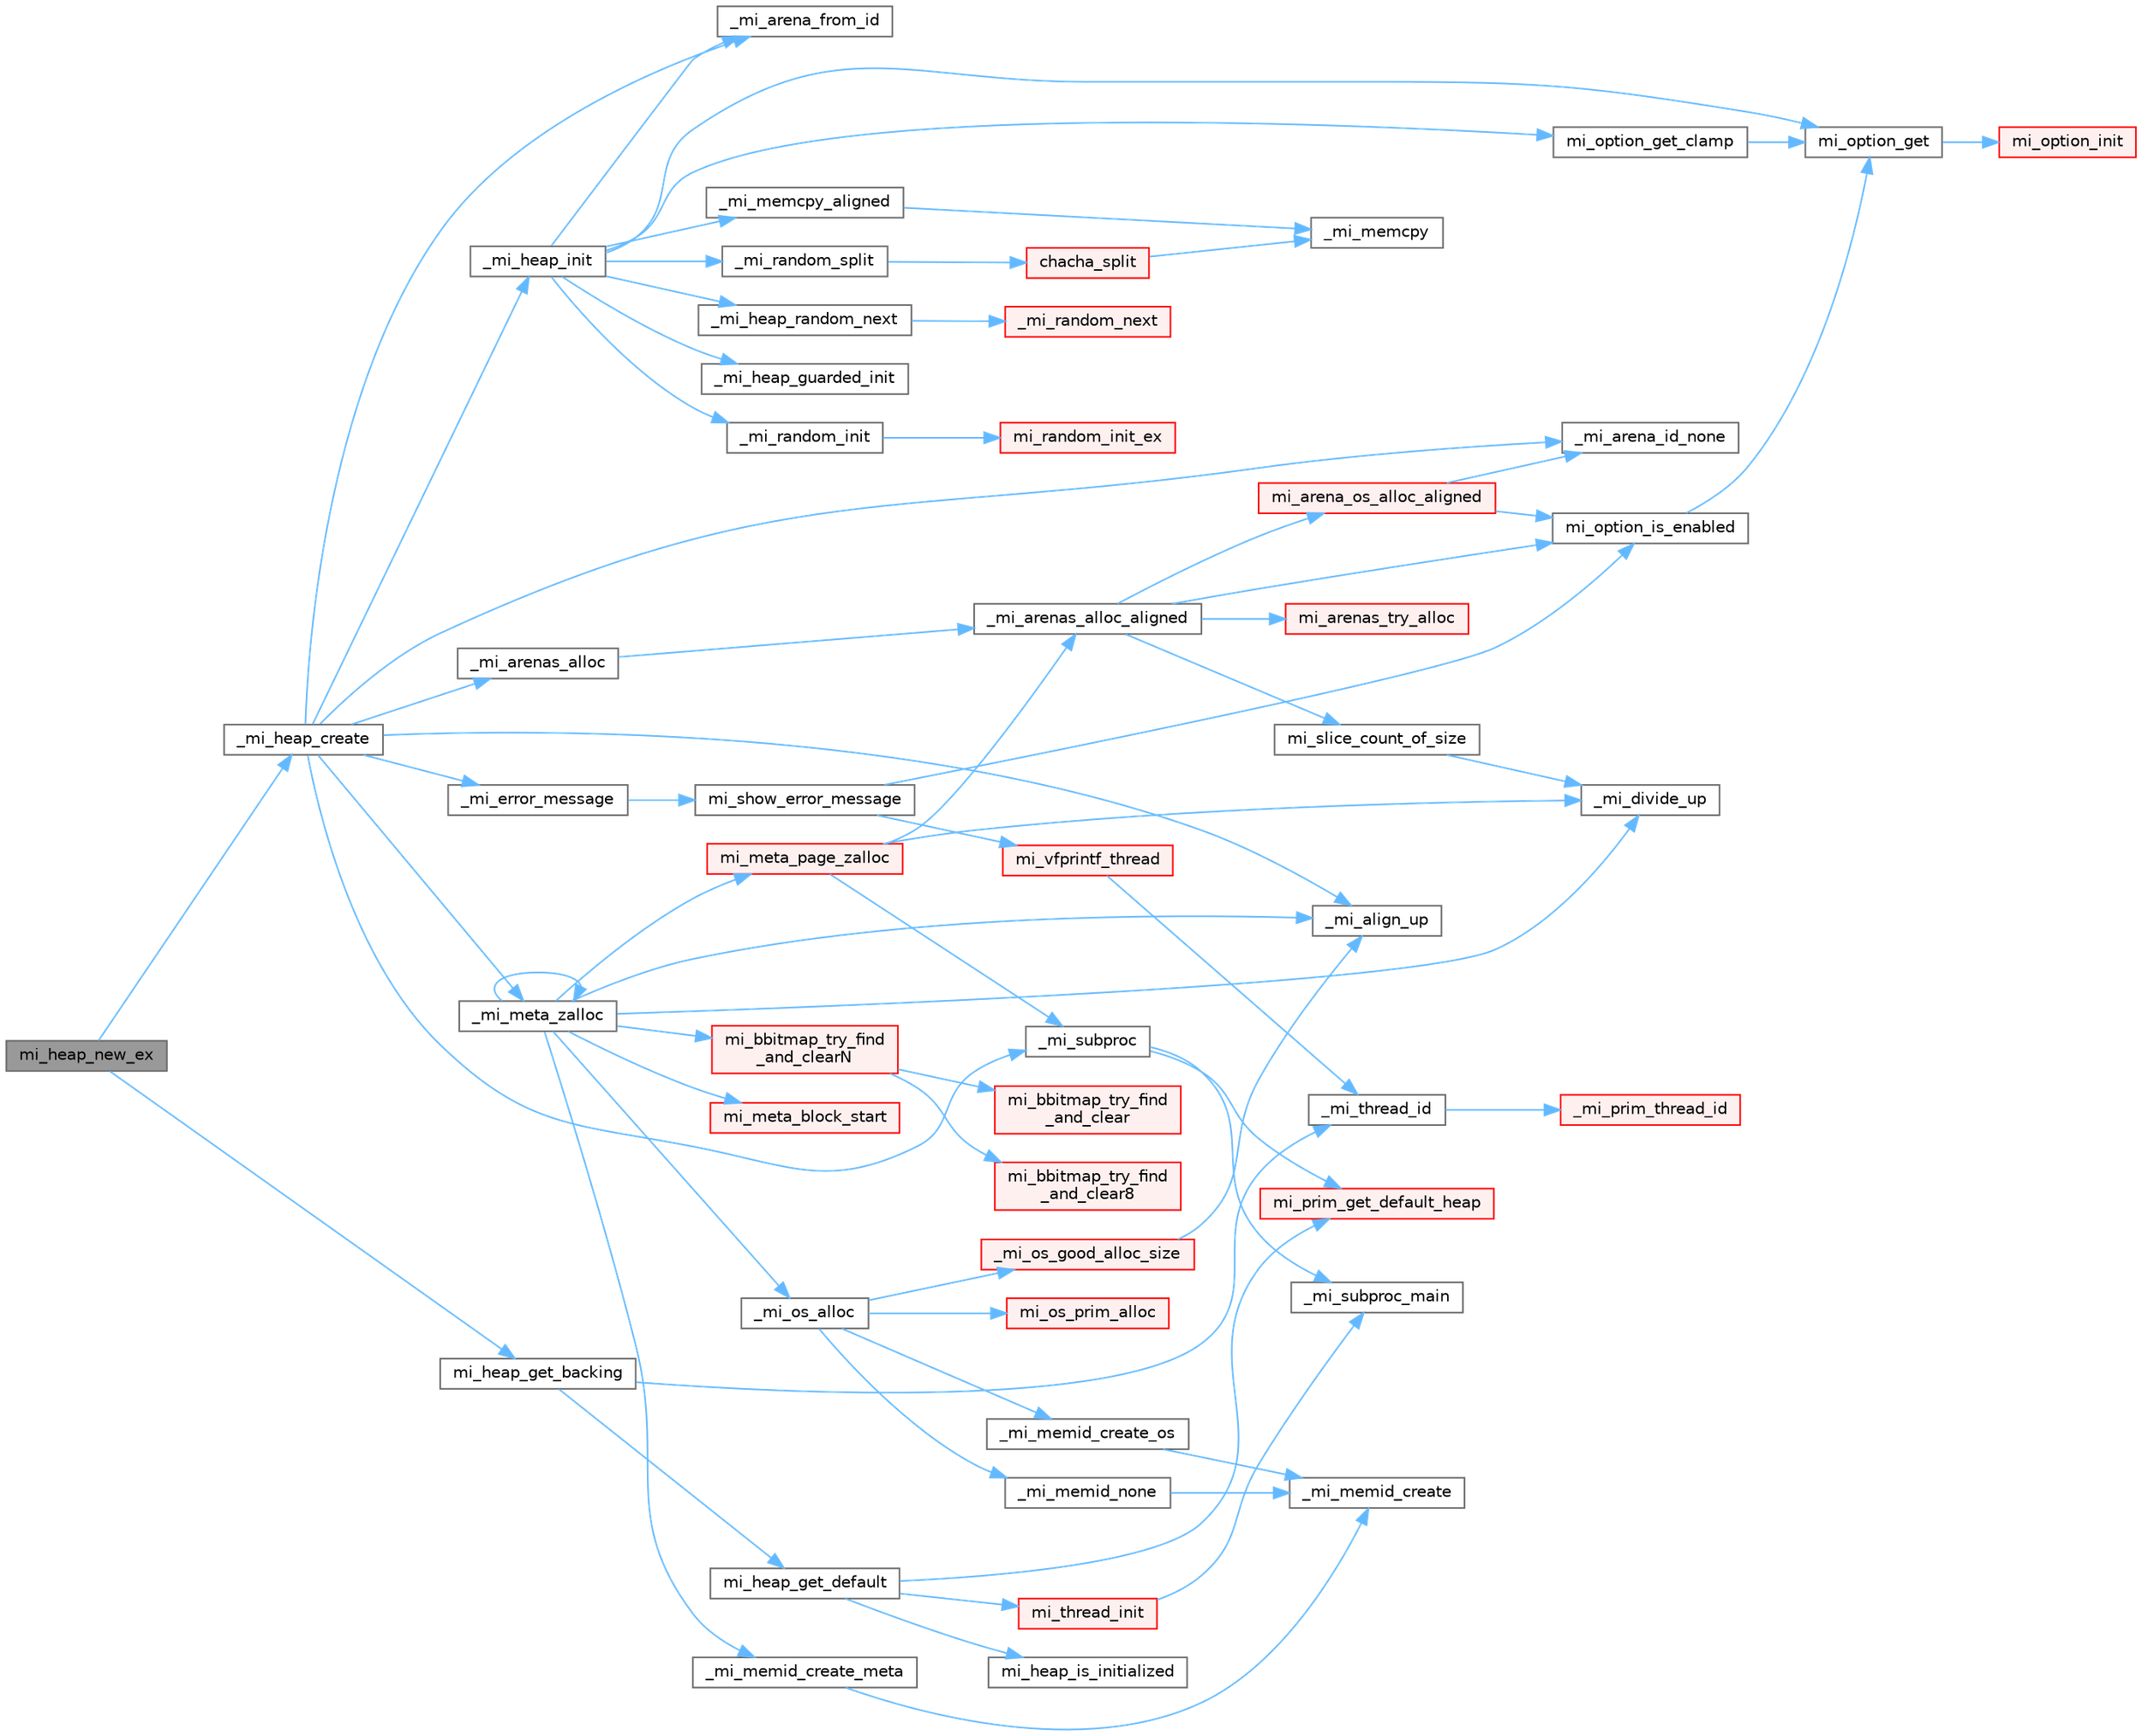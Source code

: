digraph "mi_heap_new_ex"
{
 // LATEX_PDF_SIZE
  bgcolor="transparent";
  edge [fontname=Helvetica,fontsize=10,labelfontname=Helvetica,labelfontsize=10];
  node [fontname=Helvetica,fontsize=10,shape=box,height=0.2,width=0.4];
  rankdir="LR";
  Node1 [id="Node000001",label="mi_heap_new_ex",height=0.2,width=0.4,color="gray40", fillcolor="grey60", style="filled", fontcolor="black",tooltip="Create a new heap"];
  Node1 -> Node2 [id="edge1_Node000001_Node000002",color="steelblue1",style="solid",tooltip=" "];
  Node2 [id="Node000002",label="_mi_heap_create",height=0.2,width=0.4,color="grey40", fillcolor="white", style="filled",URL="$heap_8c.html#ab157bb90e19404331b916893a0ad27a2",tooltip=" "];
  Node2 -> Node3 [id="edge2_Node000002_Node000003",color="steelblue1",style="solid",tooltip=" "];
  Node3 [id="Node000003",label="_mi_align_up",height=0.2,width=0.4,color="grey40", fillcolor="white", style="filled",URL="$_e_a_s_t_l_2packages_2mimalloc_2include_2mimalloc_2internal_8h.html#a7f35944d44d8a16365072023dd19e0da",tooltip=" "];
  Node2 -> Node4 [id="edge3_Node000002_Node000004",color="steelblue1",style="solid",tooltip=" "];
  Node4 [id="Node000004",label="_mi_arena_from_id",height=0.2,width=0.4,color="grey40", fillcolor="white", style="filled",URL="$arena_8c.html#a3b9deaaeb6e6725448b686d3025260ef",tooltip=" "];
  Node2 -> Node5 [id="edge4_Node000002_Node000005",color="steelblue1",style="solid",tooltip=" "];
  Node5 [id="Node000005",label="_mi_arena_id_none",height=0.2,width=0.4,color="grey40", fillcolor="white", style="filled",URL="$arena_8c.html#a3f182e53b3afc059fe50cb4ad6756dc1",tooltip=" "];
  Node2 -> Node6 [id="edge5_Node000002_Node000006",color="steelblue1",style="solid",tooltip=" "];
  Node6 [id="Node000006",label="_mi_arenas_alloc",height=0.2,width=0.4,color="grey40", fillcolor="white", style="filled",URL="$arena_8c.html#aef9cc60b19204b141072ef923ee3d76f",tooltip=" "];
  Node6 -> Node7 [id="edge6_Node000006_Node000007",color="steelblue1",style="solid",tooltip=" "];
  Node7 [id="Node000007",label="_mi_arenas_alloc_aligned",height=0.2,width=0.4,color="grey40", fillcolor="white", style="filled",URL="$arena_8c.html#ac3ca9c0300ae2a2e700ec85ebe85d461",tooltip=" "];
  Node7 -> Node8 [id="edge7_Node000007_Node000008",color="steelblue1",style="solid",tooltip=" "];
  Node8 [id="Node000008",label="mi_arena_os_alloc_aligned",height=0.2,width=0.4,color="red", fillcolor="#FFF0F0", style="filled",URL="$arena_8c.html#a2006e5e5adff15eb41bb9ab90570fbe2",tooltip=" "];
  Node8 -> Node5 [id="edge8_Node000008_Node000005",color="steelblue1",style="solid",tooltip=" "];
  Node8 -> Node23 [id="edge9_Node000008_Node000023",color="steelblue1",style="solid",tooltip=" "];
  Node23 [id="Node000023",label="mi_option_is_enabled",height=0.2,width=0.4,color="grey40", fillcolor="white", style="filled",URL="$group__options.html#ga459ad98f18b3fc9275474807fe0ca188",tooltip=" "];
  Node23 -> Node24 [id="edge10_Node000023_Node000024",color="steelblue1",style="solid",tooltip=" "];
  Node24 [id="Node000024",label="mi_option_get",height=0.2,width=0.4,color="grey40", fillcolor="white", style="filled",URL="$group__options.html#ga7e8af195cc81d3fa64ccf2662caa565a",tooltip=" "];
  Node24 -> Node25 [id="edge11_Node000024_Node000025",color="steelblue1",style="solid",tooltip=" "];
  Node25 [id="Node000025",label="mi_option_init",height=0.2,width=0.4,color="red", fillcolor="#FFF0F0", style="filled",URL="$options_8c.html#a61970c5b942f29a5dea8a39742421cfe",tooltip=" "];
  Node7 -> Node95 [id="edge12_Node000007_Node000095",color="steelblue1",style="solid",tooltip=" "];
  Node95 [id="Node000095",label="mi_arenas_try_alloc",height=0.2,width=0.4,color="red", fillcolor="#FFF0F0", style="filled",URL="$arena_8c.html#a7bb972f39f5597d5721a9a2f8139fdf8",tooltip=" "];
  Node7 -> Node23 [id="edge13_Node000007_Node000023",color="steelblue1",style="solid",tooltip=" "];
  Node7 -> Node152 [id="edge14_Node000007_Node000152",color="steelblue1",style="solid",tooltip=" "];
  Node152 [id="Node000152",label="mi_slice_count_of_size",height=0.2,width=0.4,color="grey40", fillcolor="white", style="filled",URL="$_e_a_s_t_l_2packages_2mimalloc_2include_2mimalloc_2internal_8h.html#a9ad8412b6af23e1040840727a59cc9b5",tooltip=" "];
  Node152 -> Node132 [id="edge15_Node000152_Node000132",color="steelblue1",style="solid",tooltip=" "];
  Node132 [id="Node000132",label="_mi_divide_up",height=0.2,width=0.4,color="grey40", fillcolor="white", style="filled",URL="$_e_a_s_t_l_2packages_2mimalloc_2include_2mimalloc_2internal_8h.html#a693e5b64e9a4644c716974dda2395edc",tooltip=" "];
  Node2 -> Node139 [id="edge16_Node000002_Node000139",color="steelblue1",style="solid",tooltip=" "];
  Node139 [id="Node000139",label="_mi_error_message",height=0.2,width=0.4,color="grey40", fillcolor="white", style="filled",URL="$options_8c.html#a2bebc073bcaac71658e57bb260c2e426",tooltip=" "];
  Node139 -> Node140 [id="edge17_Node000139_Node000140",color="steelblue1",style="solid",tooltip=" "];
  Node140 [id="Node000140",label="mi_show_error_message",height=0.2,width=0.4,color="grey40", fillcolor="white", style="filled",URL="$options_8c.html#a025f32c63014753e87fd7a579d2bb8aa",tooltip=" "];
  Node140 -> Node23 [id="edge18_Node000140_Node000023",color="steelblue1",style="solid",tooltip=" "];
  Node140 -> Node40 [id="edge19_Node000140_Node000040",color="steelblue1",style="solid",tooltip=" "];
  Node40 [id="Node000040",label="mi_vfprintf_thread",height=0.2,width=0.4,color="red", fillcolor="#FFF0F0", style="filled",URL="$options_8c.html#a4af8263c139d04a876914f39024a7424",tooltip=" "];
  Node40 -> Node42 [id="edge20_Node000040_Node000042",color="steelblue1",style="solid",tooltip=" "];
  Node42 [id="Node000042",label="_mi_thread_id",height=0.2,width=0.4,color="grey40", fillcolor="white", style="filled",URL="$_e_a_s_t_l_2packages_2mimalloc_2src_2init_8c.html#a43068a36d7dea6ccf1e3558a27e22993",tooltip=" "];
  Node42 -> Node43 [id="edge21_Node000042_Node000043",color="steelblue1",style="solid",tooltip=" "];
  Node43 [id="Node000043",label="_mi_prim_thread_id",height=0.2,width=0.4,color="red", fillcolor="#FFF0F0", style="filled",URL="$prim_8h.html#a3875c92cbb791d0a7c69bc1fd2df6804",tooltip=" "];
  Node2 -> Node238 [id="edge22_Node000002_Node000238",color="steelblue1",style="solid",tooltip=" "];
  Node238 [id="Node000238",label="_mi_heap_init",height=0.2,width=0.4,color="grey40", fillcolor="white", style="filled",URL="$heap_8c.html#a699ed0543c15171845b3778021c7d1c2",tooltip=" "];
  Node238 -> Node4 [id="edge23_Node000238_Node000004",color="steelblue1",style="solid",tooltip=" "];
  Node238 -> Node107 [id="edge24_Node000238_Node000107",color="steelblue1",style="solid",tooltip=" "];
  Node107 [id="Node000107",label="_mi_heap_guarded_init",height=0.2,width=0.4,color="grey40", fillcolor="white", style="filled",URL="$_e_a_s_t_l_2packages_2mimalloc_2src_2init_8c.html#a70e3672a1e08dcb5e7e311d403693394",tooltip=" "];
  Node238 -> Node108 [id="edge25_Node000238_Node000108",color="steelblue1",style="solid",tooltip=" "];
  Node108 [id="Node000108",label="_mi_heap_random_next",height=0.2,width=0.4,color="grey40", fillcolor="white", style="filled",URL="$heap_8c.html#a68ddb5f2c595ea9d4e8d450342b4713c",tooltip=" "];
  Node108 -> Node109 [id="edge26_Node000108_Node000109",color="steelblue1",style="solid",tooltip=" "];
  Node109 [id="Node000109",label="_mi_random_next",height=0.2,width=0.4,color="red", fillcolor="#FFF0F0", style="filled",URL="$random_8c.html#ae7c0ab020aad85edd43240680cc4f76e",tooltip=" "];
  Node238 -> Node239 [id="edge27_Node000238_Node000239",color="steelblue1",style="solid",tooltip=" "];
  Node239 [id="Node000239",label="_mi_memcpy_aligned",height=0.2,width=0.4,color="grey40", fillcolor="white", style="filled",URL="$_e_a_s_t_l_2packages_2mimalloc_2include_2mimalloc_2internal_8h.html#a4dbcd4c6bee50fa4a3fb4b5e2a8d1438",tooltip=" "];
  Node239 -> Node240 [id="edge28_Node000239_Node000240",color="steelblue1",style="solid",tooltip=" "];
  Node240 [id="Node000240",label="_mi_memcpy",height=0.2,width=0.4,color="grey40", fillcolor="white", style="filled",URL="$_e_a_s_t_l_2packages_2mimalloc_2include_2mimalloc_2internal_8h.html#aced8405f24c39af46117066bb1633924",tooltip=" "];
  Node238 -> Node114 [id="edge29_Node000238_Node000114",color="steelblue1",style="solid",tooltip=" "];
  Node114 [id="Node000114",label="_mi_random_init",height=0.2,width=0.4,color="grey40", fillcolor="white", style="filled",URL="$random_8c.html#aca9dc8a900f1b727e326063778b2eee1",tooltip=" "];
  Node114 -> Node115 [id="edge30_Node000114_Node000115",color="steelblue1",style="solid",tooltip=" "];
  Node115 [id="Node000115",label="mi_random_init_ex",height=0.2,width=0.4,color="red", fillcolor="#FFF0F0", style="filled",URL="$random_8c.html#ab23662b29a587205a8f597fa5a2e1de6",tooltip=" "];
  Node238 -> Node241 [id="edge31_Node000238_Node000241",color="steelblue1",style="solid",tooltip=" "];
  Node241 [id="Node000241",label="_mi_random_split",height=0.2,width=0.4,color="grey40", fillcolor="white", style="filled",URL="$random_8c.html#a9bcf114a9df83f1ff769d84eea98d0f6",tooltip=" "];
  Node241 -> Node242 [id="edge32_Node000241_Node000242",color="steelblue1",style="solid",tooltip=" "];
  Node242 [id="Node000242",label="chacha_split",height=0.2,width=0.4,color="red", fillcolor="#FFF0F0", style="filled",URL="$random_8c.html#a6263b31c27402ce6dd31e0afe1b549c9",tooltip=" "];
  Node242 -> Node240 [id="edge33_Node000242_Node000240",color="steelblue1",style="solid",tooltip=" "];
  Node238 -> Node24 [id="edge34_Node000238_Node000024",color="steelblue1",style="solid",tooltip=" "];
  Node238 -> Node83 [id="edge35_Node000238_Node000083",color="steelblue1",style="solid",tooltip=" "];
  Node83 [id="Node000083",label="mi_option_get_clamp",height=0.2,width=0.4,color="grey40", fillcolor="white", style="filled",URL="$group__options.html#ga96ad9c406338bd314cfe878cfc9bf723",tooltip=" "];
  Node83 -> Node24 [id="edge36_Node000083_Node000024",color="steelblue1",style="solid",tooltip=" "];
  Node2 -> Node243 [id="edge37_Node000002_Node000243",color="steelblue1",style="solid",tooltip=" "];
  Node243 [id="Node000243",label="_mi_meta_zalloc",height=0.2,width=0.4,color="grey40", fillcolor="white", style="filled",URL="$arena-meta_8c.html#a31a659497b10a801687c27c99ab780ae",tooltip=" "];
  Node243 -> Node3 [id="edge38_Node000243_Node000003",color="steelblue1",style="solid",tooltip=" "];
  Node243 -> Node132 [id="edge39_Node000243_Node000132",color="steelblue1",style="solid",tooltip=" "];
  Node243 -> Node244 [id="edge40_Node000243_Node000244",color="steelblue1",style="solid",tooltip=" "];
  Node244 [id="Node000244",label="_mi_memid_create_meta",height=0.2,width=0.4,color="grey40", fillcolor="white", style="filled",URL="$_e_a_s_t_l_2packages_2mimalloc_2include_2mimalloc_2internal_8h.html#abe6a939e19dc8bd746a6aaa6de9f1bf0",tooltip=" "];
  Node244 -> Node11 [id="edge41_Node000244_Node000011",color="steelblue1",style="solid",tooltip=" "];
  Node11 [id="Node000011",label="_mi_memid_create",height=0.2,width=0.4,color="grey40", fillcolor="white", style="filled",URL="$_e_a_s_t_l_2packages_2mimalloc_2include_2mimalloc_2internal_8h.html#a666352100ead3b22c4cd8ac803b1b1f8",tooltip=" "];
  Node243 -> Node243 [id="edge42_Node000243_Node000243",color="steelblue1",style="solid",tooltip=" "];
  Node243 -> Node245 [id="edge43_Node000243_Node000245",color="steelblue1",style="solid",tooltip=" "];
  Node245 [id="Node000245",label="_mi_os_alloc",height=0.2,width=0.4,color="grey40", fillcolor="white", style="filled",URL="$os_8c.html#adda37bbacbf064719f3398bc4c8de08f",tooltip=" "];
  Node245 -> Node10 [id="edge44_Node000245_Node000010",color="steelblue1",style="solid",tooltip=" "];
  Node10 [id="Node000010",label="_mi_memid_create_os",height=0.2,width=0.4,color="grey40", fillcolor="white", style="filled",URL="$_e_a_s_t_l_2packages_2mimalloc_2include_2mimalloc_2internal_8h.html#a09383ef9229fc236d59aadf1acc9268c",tooltip=" "];
  Node10 -> Node11 [id="edge45_Node000010_Node000011",color="steelblue1",style="solid",tooltip=" "];
  Node245 -> Node12 [id="edge46_Node000245_Node000012",color="steelblue1",style="solid",tooltip=" "];
  Node12 [id="Node000012",label="_mi_memid_none",height=0.2,width=0.4,color="grey40", fillcolor="white", style="filled",URL="$_e_a_s_t_l_2packages_2mimalloc_2include_2mimalloc_2internal_8h.html#a130091d8591ac82c587dace216eca4d2",tooltip=" "];
  Node12 -> Node11 [id="edge47_Node000012_Node000011",color="steelblue1",style="solid",tooltip=" "];
  Node245 -> Node14 [id="edge48_Node000245_Node000014",color="steelblue1",style="solid",tooltip=" "];
  Node14 [id="Node000014",label="_mi_os_good_alloc_size",height=0.2,width=0.4,color="red", fillcolor="#FFF0F0", style="filled",URL="$os_8c.html#aa30b56bf7b30da1c4f35323cfccce4f1",tooltip=" "];
  Node14 -> Node3 [id="edge49_Node000014_Node000003",color="steelblue1",style="solid",tooltip=" "];
  Node245 -> Node61 [id="edge50_Node000245_Node000061",color="steelblue1",style="solid",tooltip=" "];
  Node61 [id="Node000061",label="mi_os_prim_alloc",height=0.2,width=0.4,color="red", fillcolor="#FFF0F0", style="filled",URL="$os_8c.html#ac50f6ac4cacc85db44bcdfbe89f941b8",tooltip=" "];
  Node243 -> Node194 [id="edge51_Node000243_Node000194",color="steelblue1",style="solid",tooltip=" "];
  Node194 [id="Node000194",label="mi_bbitmap_try_find\l_and_clearN",height=0.2,width=0.4,color="red", fillcolor="#FFF0F0", style="filled",URL="$bitmap_8h.html#a68973af6da3993bcf5f6e14bd5395e0e",tooltip=" "];
  Node194 -> Node195 [id="edge52_Node000194_Node000195",color="steelblue1",style="solid",tooltip=" "];
  Node195 [id="Node000195",label="mi_bbitmap_try_find\l_and_clear",height=0.2,width=0.4,color="red", fillcolor="#FFF0F0", style="filled",URL="$bitmap_8c.html#af4021b82102a0099956ce78b094ef754",tooltip=" "];
  Node194 -> Node214 [id="edge53_Node000194_Node000214",color="steelblue1",style="solid",tooltip=" "];
  Node214 [id="Node000214",label="mi_bbitmap_try_find\l_and_clear8",height=0.2,width=0.4,color="red", fillcolor="#FFF0F0", style="filled",URL="$bitmap_8c.html#a1cea740ac26cb096d1af87f0ccf155e6",tooltip=" "];
  Node243 -> Node246 [id="edge54_Node000243_Node000246",color="steelblue1",style="solid",tooltip=" "];
  Node246 [id="Node000246",label="mi_meta_block_start",height=0.2,width=0.4,color="red", fillcolor="#FFF0F0", style="filled",URL="$arena-meta_8c.html#aeece3fac418407c81bab2ef651ea35a6",tooltip=" "];
  Node243 -> Node247 [id="edge55_Node000243_Node000247",color="steelblue1",style="solid",tooltip=" "];
  Node247 [id="Node000247",label="mi_meta_page_zalloc",height=0.2,width=0.4,color="red", fillcolor="#FFF0F0", style="filled",URL="$arena-meta_8c.html#a2c5c527039fe8a63d9fdca08d1a83ba9",tooltip=" "];
  Node247 -> Node7 [id="edge56_Node000247_Node000007",color="steelblue1",style="solid",tooltip=" "];
  Node247 -> Node132 [id="edge57_Node000247_Node000132",color="steelblue1",style="solid",tooltip=" "];
  Node247 -> Node102 [id="edge58_Node000247_Node000102",color="steelblue1",style="solid",tooltip=" "];
  Node102 [id="Node000102",label="_mi_subproc",height=0.2,width=0.4,color="grey40", fillcolor="white", style="filled",URL="$_e_a_s_t_l_2packages_2mimalloc_2src_2init_8c.html#ad7ba0b811f08490a3e64e9a7b3a03486",tooltip=" "];
  Node102 -> Node103 [id="edge59_Node000102_Node000103",color="steelblue1",style="solid",tooltip=" "];
  Node103 [id="Node000103",label="_mi_subproc_main",height=0.2,width=0.4,color="grey40", fillcolor="white", style="filled",URL="$_e_a_s_t_l_2packages_2mimalloc_2src_2init_8c.html#ab41c4f33f8195e6f62d943dc4d0a8d8a",tooltip=" "];
  Node102 -> Node104 [id="edge60_Node000102_Node000104",color="steelblue1",style="solid",tooltip=" "];
  Node104 [id="Node000104",label="mi_prim_get_default_heap",height=0.2,width=0.4,color="red", fillcolor="#FFF0F0", style="filled",URL="$prim_8h.html#a986e62564728229db3ccecbd6e97fd98",tooltip=" "];
  Node2 -> Node102 [id="edge61_Node000002_Node000102",color="steelblue1",style="solid",tooltip=" "];
  Node1 -> Node248 [id="edge62_Node000001_Node000248",color="steelblue1",style="solid",tooltip=" "];
  Node248 [id="Node000248",label="mi_heap_get_backing",height=0.2,width=0.4,color="grey40", fillcolor="white", style="filled",URL="$group__heap.html#gac6ac9f0e7be9ab4ff70acfc8dad1235a",tooltip=" "];
  Node248 -> Node42 [id="edge63_Node000248_Node000042",color="steelblue1",style="solid",tooltip=" "];
  Node248 -> Node249 [id="edge64_Node000248_Node000249",color="steelblue1",style="solid",tooltip=" "];
  Node249 [id="Node000249",label="mi_heap_get_default",height=0.2,width=0.4,color="grey40", fillcolor="white", style="filled",URL="$group__heap.html#ga14c667a6e2c5d28762d8cb7d4e057909",tooltip=" "];
  Node249 -> Node250 [id="edge65_Node000249_Node000250",color="steelblue1",style="solid",tooltip=" "];
  Node250 [id="Node000250",label="mi_heap_is_initialized",height=0.2,width=0.4,color="grey40", fillcolor="white", style="filled",URL="$_e_a_s_t_l_2packages_2mimalloc_2include_2mimalloc_2internal_8h.html#a320c7d8a15c57974d3b105558a2a55e6",tooltip=" "];
  Node249 -> Node104 [id="edge66_Node000249_Node000104",color="steelblue1",style="solid",tooltip=" "];
  Node249 -> Node251 [id="edge67_Node000249_Node000251",color="steelblue1",style="solid",tooltip=" "];
  Node251 [id="Node000251",label="mi_thread_init",height=0.2,width=0.4,color="red", fillcolor="#FFF0F0", style="filled",URL="$group__extended.html#gaf8e73efc2cbca9ebfdfb166983a04c17",tooltip=" "];
  Node251 -> Node103 [id="edge68_Node000251_Node000103",color="steelblue1",style="solid",tooltip=" "];
}
